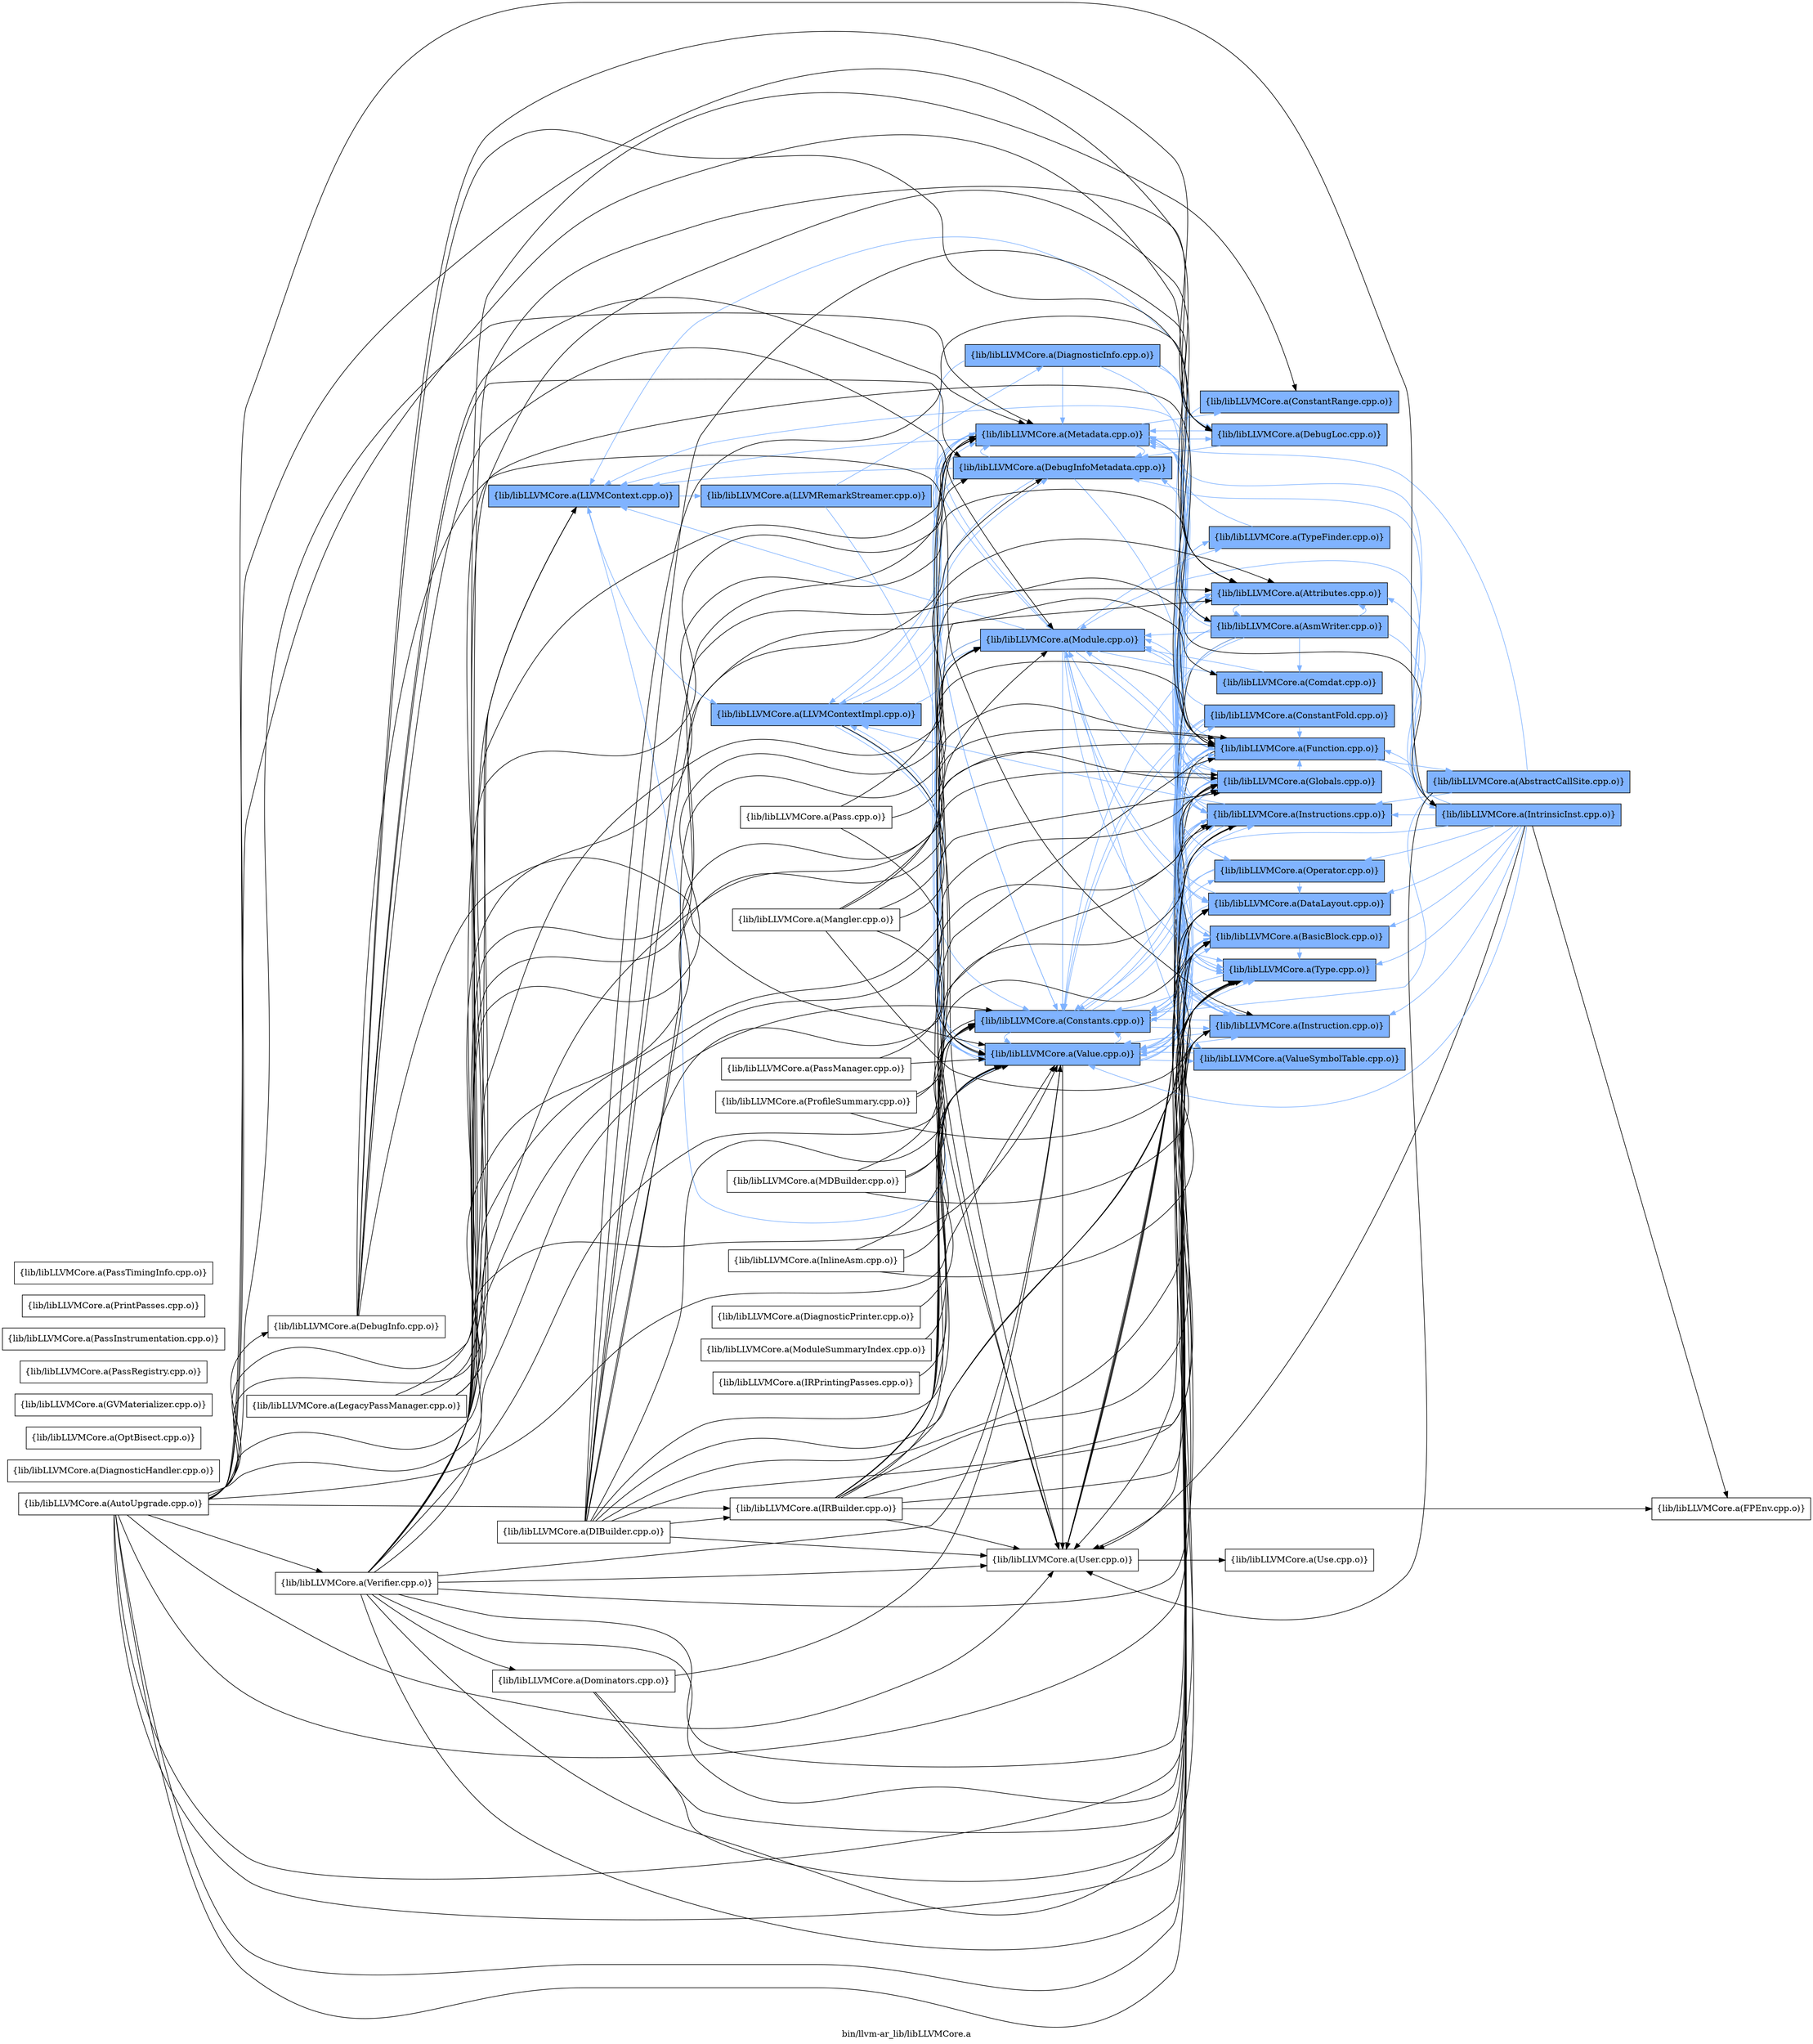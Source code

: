digraph "bin/llvm-ar_lib/libLLVMCore.a" {
	label="bin/llvm-ar_lib/libLLVMCore.a";
	rankdir=LR;
	{ rank=same; Node0x55871d95c728;  }
	{ rank=same; Node0x55871d95d4e8; Node0x55871d958e98;  }
	{ rank=same; Node0x55871d95d218; Node0x55871d95e618; Node0x55871d958948; Node0x55871d957c78; Node0x55871d9581c8; Node0x55871d95a0b8; Node0x55871d95c278;  }
	{ rank=same; Node0x55871d95e348; Node0x55871d95a338; Node0x55871d95ce58; Node0x55871d95c6d8; Node0x55871d960148; Node0x55871d95b328; Node0x55871d95a108; Node0x55871d95c188; Node0x55871d95c9a8; Node0x55871d95fe28; Node0x55871d95e6b8; Node0x55871d9593e8; Node0x55871d9598e8; Node0x55871d958998; Node0x55871d95d268; Node0x55871d95df38; Node0x55871d95ed48;  }
	{ rank=same; Node0x55871d960af8; Node0x55871d95cc28;  }
	{ rank=same; Node0x55871d95c728;  }
	{ rank=same; Node0x55871d95d4e8; Node0x55871d958e98;  }
	{ rank=same; Node0x55871d95d218; Node0x55871d95e618; Node0x55871d958948; Node0x55871d957c78; Node0x55871d9581c8; Node0x55871d95a0b8; Node0x55871d95c278;  }
	{ rank=same; Node0x55871d95e348; Node0x55871d95a338; Node0x55871d95ce58; Node0x55871d95c6d8; Node0x55871d960148; Node0x55871d95b328; Node0x55871d95a108; Node0x55871d95c188; Node0x55871d95c9a8; Node0x55871d95fe28; Node0x55871d95e6b8; Node0x55871d9593e8; Node0x55871d9598e8; Node0x55871d958998; Node0x55871d95d268; Node0x55871d95df38; Node0x55871d95ed48;  }
	{ rank=same; Node0x55871d960af8; Node0x55871d95cc28;  }

	Node0x55871d95c728 [shape=record,shape=box,group=1,style=filled,fillcolor="0.600000 0.5 1",label="{lib/libLLVMCore.a(LLVMContext.cpp.o)}"];
	Node0x55871d95c728 -> Node0x55871d95d4e8[color="0.600000 0.5 1"];
	Node0x55871d95c728 -> Node0x55871d958e98[color="0.600000 0.5 1"];
	Node0x55871d95d4e8 [shape=record,shape=box,group=1,style=filled,fillcolor="0.600000 0.5 1",label="{lib/libLLVMCore.a(LLVMContextImpl.cpp.o)}"];
	Node0x55871d95d4e8 -> Node0x55871d95d218[color="0.600000 0.5 1"];
	Node0x55871d95d4e8 -> Node0x55871d95e618[color="0.600000 0.5 1"];
	Node0x55871d95d4e8 -> Node0x55871d958948[color="0.600000 0.5 1"];
	Node0x55871d95d4e8 -> Node0x55871d957c78[color="0.600000 0.5 1"];
	Node0x55871d95d4e8 -> Node0x55871d9581c8;
	Node0x55871d95d4e8 -> Node0x55871d95a0b8[color="0.600000 0.5 1"];
	Node0x55871d958e98 [shape=record,shape=box,group=1,style=filled,fillcolor="0.600000 0.5 1",label="{lib/libLLVMCore.a(LLVMRemarkStreamer.cpp.o)}"];
	Node0x55871d958e98 -> Node0x55871d95c278[color="0.600000 0.5 1"];
	Node0x55871d958e98 -> Node0x55871d95a0b8[color="0.600000 0.5 1"];
	Node0x55871d95bff8 [shape=record,shape=box,group=0,label="{lib/libLLVMCore.a(DiagnosticPrinter.cpp.o)}"];
	Node0x55871d95bff8 -> Node0x55871d95a0b8;
	Node0x55871d95a0b8 [shape=record,shape=box,group=1,style=filled,fillcolor="0.600000 0.5 1",label="{lib/libLLVMCore.a(Value.cpp.o)}"];
	Node0x55871d95a0b8 -> Node0x55871d95c728[color="0.600000 0.5 1"];
	Node0x55871d95a0b8 -> Node0x55871d95e348[color="0.600000 0.5 1"];
	Node0x55871d95a0b8 -> Node0x55871d95d218[color="0.600000 0.5 1"];
	Node0x55871d95a0b8 -> Node0x55871d95a338[color="0.600000 0.5 1"];
	Node0x55871d95a0b8 -> Node0x55871d95ce58[color="0.600000 0.5 1"];
	Node0x55871d95a0b8 -> Node0x55871d95c6d8[color="0.600000 0.5 1"];
	Node0x55871d95a0b8 -> Node0x55871d95d268[color="0.600000 0.5 1"];
	Node0x55871d95a0b8 -> Node0x55871d95df38[color="0.600000 0.5 1"];
	Node0x55871d95a0b8 -> Node0x55871d95e6b8[color="0.600000 0.5 1"];
	Node0x55871d95a0b8 -> Node0x55871d95d4e8[color="0.600000 0.5 1"];
	Node0x55871d95a0b8 -> Node0x55871d958948[color="0.600000 0.5 1"];
	Node0x55871d95a0b8 -> Node0x55871d95a108[color="0.600000 0.5 1"];
	Node0x55871d95a0b8 -> Node0x55871d9581c8;
	Node0x55871d95a0b8 -> Node0x55871d9598e8[color="0.600000 0.5 1"];
	Node0x55871d95c278 [shape=record,shape=box,group=1,style=filled,fillcolor="0.600000 0.5 1",label="{lib/libLLVMCore.a(DiagnosticInfo.cpp.o)}"];
	Node0x55871d95c278 -> Node0x55871d95e348[color="0.600000 0.5 1"];
	Node0x55871d95c278 -> Node0x55871d95c6d8[color="0.600000 0.5 1"];
	Node0x55871d95c278 -> Node0x55871d95ed48[color="0.600000 0.5 1"];
	Node0x55871d95c278 -> Node0x55871d95c9a8[color="0.600000 0.5 1"];
	Node0x55871d95c278 -> Node0x55871d958948[color="0.600000 0.5 1"];
	Node0x55871d95c278 -> Node0x55871d95a0b8[color="0.600000 0.5 1"];
	Node0x55871d95e348 [shape=record,shape=box,group=1,style=filled,fillcolor="0.600000 0.5 1",label="{lib/libLLVMCore.a(Function.cpp.o)}"];
	Node0x55871d95e348 -> Node0x55871d95c728[color="0.600000 0.5 1"];
	Node0x55871d95e348 -> Node0x55871d95d218[color="0.600000 0.5 1"];
	Node0x55871d95e348 -> Node0x55871d95ce58[color="0.600000 0.5 1"];
	Node0x55871d95e348 -> Node0x55871d95d268[color="0.600000 0.5 1"];
	Node0x55871d95e348 -> Node0x55871d95df38[color="0.600000 0.5 1"];
	Node0x55871d95e348 -> Node0x55871d960af8[color="0.600000 0.5 1"];
	Node0x55871d95e348 -> Node0x55871d95e6b8[color="0.600000 0.5 1"];
	Node0x55871d95e348 -> Node0x55871d95cc28[color="0.600000 0.5 1"];
	Node0x55871d95e348 -> Node0x55871d958948[color="0.600000 0.5 1"];
	Node0x55871d95e348 -> Node0x55871d957c78[color="0.600000 0.5 1"];
	Node0x55871d95e348 -> Node0x55871d95a108[color="0.600000 0.5 1"];
	Node0x55871d95e348 -> Node0x55871d9581c8;
	Node0x55871d95e348 -> Node0x55871d95a0b8[color="0.600000 0.5 1"];
	Node0x55871d95e348 -> Node0x55871d9598e8[color="0.600000 0.5 1"];
	Node0x55871d95c6d8 [shape=record,shape=box,group=1,style=filled,fillcolor="0.600000 0.5 1",label="{lib/libLLVMCore.a(Instruction.cpp.o)}"];
	Node0x55871d95c6d8 -> Node0x55871d95d218[color="0.600000 0.5 1"];
	Node0x55871d95c6d8 -> Node0x55871d95ce58[color="0.600000 0.5 1"];
	Node0x55871d95c6d8 -> Node0x55871d95d268[color="0.600000 0.5 1"];
	Node0x55871d95c6d8 -> Node0x55871d95df38[color="0.600000 0.5 1"];
	Node0x55871d95c6d8 -> Node0x55871d958948[color="0.600000 0.5 1"];
	Node0x55871d95c6d8 -> Node0x55871d9581c8;
	Node0x55871d95c6d8 -> Node0x55871d95a0b8[color="0.600000 0.5 1"];
	Node0x55871d95ed48 [shape=record,shape=box,group=1,style=filled,fillcolor="0.600000 0.5 1",label="{lib/libLLVMCore.a(AsmWriter.cpp.o)}"];
	Node0x55871d95ed48 -> Node0x55871d95c728[color="0.600000 0.5 1"];
	Node0x55871d95ed48 -> Node0x55871d95e348[color="0.600000 0.5 1"];
	Node0x55871d95ed48 -> Node0x55871d95d218[color="0.600000 0.5 1"];
	Node0x55871d95ed48 -> Node0x55871d95a338[color="0.600000 0.5 1"];
	Node0x55871d95ed48 -> Node0x55871d95ce58[color="0.600000 0.5 1"];
	Node0x55871d95ed48 -> Node0x55871d95c6d8[color="0.600000 0.5 1"];
	Node0x55871d95ed48 -> Node0x55871d95d268[color="0.600000 0.5 1"];
	Node0x55871d95ed48 -> Node0x55871d95df38[color="0.600000 0.5 1"];
	Node0x55871d95ed48 -> Node0x55871d95e618[color="0.600000 0.5 1"];
	Node0x55871d95ed48 -> Node0x55871d95fe28[color="0.600000 0.5 1"];
	Node0x55871d95ed48 -> Node0x55871d960af8[color="0.600000 0.5 1"];
	Node0x55871d95ed48 -> Node0x55871d958948[color="0.600000 0.5 1"];
	Node0x55871d95ed48 -> Node0x55871d957c78[color="0.600000 0.5 1"];
	Node0x55871d95ed48 -> Node0x55871d95b328[color="0.600000 0.5 1"];
	Node0x55871d95ed48 -> Node0x55871d95a108[color="0.600000 0.5 1"];
	Node0x55871d95ed48 -> Node0x55871d9593e8[color="0.600000 0.5 1"];
	Node0x55871d95ed48 -> Node0x55871d9581c8;
	Node0x55871d95ed48 -> Node0x55871d95a0b8[color="0.600000 0.5 1"];
	Node0x55871d95c9a8 [shape=record,shape=box,group=1,style=filled,fillcolor="0.600000 0.5 1",label="{lib/libLLVMCore.a(DebugLoc.cpp.o)}"];
	Node0x55871d95c9a8 -> Node0x55871d95e618[color="0.600000 0.5 1"];
	Node0x55871d95c9a8 -> Node0x55871d958948[color="0.600000 0.5 1"];
	Node0x55871d958948 [shape=record,shape=box,group=1,style=filled,fillcolor="0.600000 0.5 1",label="{lib/libLLVMCore.a(Metadata.cpp.o)}"];
	Node0x55871d958948 -> Node0x55871d95c728[color="0.600000 0.5 1"];
	Node0x55871d958948 -> Node0x55871d95d218[color="0.600000 0.5 1"];
	Node0x55871d958948 -> Node0x55871d95c188[color="0.600000 0.5 1"];
	Node0x55871d958948 -> Node0x55871d95e618[color="0.600000 0.5 1"];
	Node0x55871d958948 -> Node0x55871d95c9a8[color="0.600000 0.5 1"];
	Node0x55871d958948 -> Node0x55871d95d4e8[color="0.600000 0.5 1"];
	Node0x55871d958948 -> Node0x55871d957c78[color="0.600000 0.5 1"];
	Node0x55871d958948 -> Node0x55871d95a108[color="0.600000 0.5 1"];
	Node0x55871d958948 -> Node0x55871d95a0b8[color="0.600000 0.5 1"];
	Node0x55871d95d218 [shape=record,shape=box,group=1,style=filled,fillcolor="0.600000 0.5 1",label="{lib/libLLVMCore.a(Constants.cpp.o)}"];
	Node0x55871d95d218 -> Node0x55871d95e348[color="0.600000 0.5 1"];
	Node0x55871d95d218 -> Node0x55871d95a338[color="0.600000 0.5 1"];
	Node0x55871d95d218 -> Node0x55871d95ce58[color="0.600000 0.5 1"];
	Node0x55871d95d218 -> Node0x55871d95c6d8[color="0.600000 0.5 1"];
	Node0x55871d95d218 -> Node0x55871d960148[color="0.600000 0.5 1"];
	Node0x55871d95d218 -> Node0x55871d95b328[color="0.600000 0.5 1"];
	Node0x55871d95d218 -> Node0x55871d95a108[color="0.600000 0.5 1"];
	Node0x55871d95d218 -> Node0x55871d9581c8;
	Node0x55871d95d218 -> Node0x55871d95a0b8[color="0.600000 0.5 1"];
	Node0x55871d95ce58 [shape=record,shape=box,group=1,style=filled,fillcolor="0.600000 0.5 1",label="{lib/libLLVMCore.a(Instructions.cpp.o)}"];
	Node0x55871d95ce58 -> Node0x55871d95e348[color="0.600000 0.5 1"];
	Node0x55871d95ce58 -> Node0x55871d95d218[color="0.600000 0.5 1"];
	Node0x55871d95ce58 -> Node0x55871d95c6d8[color="0.600000 0.5 1"];
	Node0x55871d95ce58 -> Node0x55871d95d268[color="0.600000 0.5 1"];
	Node0x55871d95ce58 -> Node0x55871d95df38[color="0.600000 0.5 1"];
	Node0x55871d95ce58 -> Node0x55871d95e6b8[color="0.600000 0.5 1"];
	Node0x55871d95ce58 -> Node0x55871d95d4e8[color="0.600000 0.5 1"];
	Node0x55871d95ce58 -> Node0x55871d958948[color="0.600000 0.5 1"];
	Node0x55871d95ce58 -> Node0x55871d957c78[color="0.600000 0.5 1"];
	Node0x55871d95ce58 -> Node0x55871d95a108[color="0.600000 0.5 1"];
	Node0x55871d95ce58 -> Node0x55871d9581c8;
	Node0x55871d95ce58 -> Node0x55871d95a0b8[color="0.600000 0.5 1"];
	Node0x55871d95d268 [shape=record,shape=box,group=1,style=filled,fillcolor="0.600000 0.5 1",label="{lib/libLLVMCore.a(BasicBlock.cpp.o)}"];
	Node0x55871d95d268 -> Node0x55871d95d218[color="0.600000 0.5 1"];
	Node0x55871d95d268 -> Node0x55871d95c6d8[color="0.600000 0.5 1"];
	Node0x55871d95d268 -> Node0x55871d958948[color="0.600000 0.5 1"];
	Node0x55871d95d268 -> Node0x55871d95a108[color="0.600000 0.5 1"];
	Node0x55871d95d268 -> Node0x55871d9581c8;
	Node0x55871d95d268 -> Node0x55871d95a0b8[color="0.600000 0.5 1"];
	Node0x55871d95d268 -> Node0x55871d9598e8[color="0.600000 0.5 1"];
	Node0x55871d95df38 [shape=record,shape=box,group=1,style=filled,fillcolor="0.600000 0.5 1",label="{lib/libLLVMCore.a(Attributes.cpp.o)}"];
	Node0x55871d95df38 -> Node0x55871d95e348[color="0.600000 0.5 1"];
	Node0x55871d95df38 -> Node0x55871d95ed48[color="0.600000 0.5 1"];
	Node0x55871d960af8 [shape=record,shape=box,group=1,style=filled,fillcolor="0.600000 0.5 1",label="{lib/libLLVMCore.a(IntrinsicInst.cpp.o)}"];
	Node0x55871d960af8 -> Node0x55871d95e348[color="0.600000 0.5 1"];
	Node0x55871d960af8 -> Node0x55871d95d218[color="0.600000 0.5 1"];
	Node0x55871d960af8 -> Node0x55871d95ce58[color="0.600000 0.5 1"];
	Node0x55871d960af8 -> Node0x55871d95c6d8[color="0.600000 0.5 1"];
	Node0x55871d960af8 -> Node0x55871d95d268[color="0.600000 0.5 1"];
	Node0x55871d960af8 -> Node0x55871d95df38[color="0.600000 0.5 1"];
	Node0x55871d960af8 -> Node0x55871d95e618[color="0.600000 0.5 1"];
	Node0x55871d960af8 -> Node0x55871d95e6b8[color="0.600000 0.5 1"];
	Node0x55871d960af8 -> Node0x55871d960378;
	Node0x55871d960af8 -> Node0x55871d958948[color="0.600000 0.5 1"];
	Node0x55871d960af8 -> Node0x55871d957c78[color="0.600000 0.5 1"];
	Node0x55871d960af8 -> Node0x55871d95b328[color="0.600000 0.5 1"];
	Node0x55871d960af8 -> Node0x55871d95a108[color="0.600000 0.5 1"];
	Node0x55871d960af8 -> Node0x55871d9581c8;
	Node0x55871d960af8 -> Node0x55871d95a0b8[color="0.600000 0.5 1"];
	Node0x55871d95e6b8 [shape=record,shape=box,group=1,style=filled,fillcolor="0.600000 0.5 1",label="{lib/libLLVMCore.a(DataLayout.cpp.o)}"];
	Node0x55871d95e6b8 -> Node0x55871d95a338[color="0.600000 0.5 1"];
	Node0x55871d95e6b8 -> Node0x55871d957c78[color="0.600000 0.5 1"];
	Node0x55871d95e6b8 -> Node0x55871d95a108[color="0.600000 0.5 1"];
	Node0x55871d95cc28 [shape=record,shape=box,group=1,style=filled,fillcolor="0.600000 0.5 1",label="{lib/libLLVMCore.a(AbstractCallSite.cpp.o)}"];
	Node0x55871d95cc28 -> Node0x55871d95d218[color="0.600000 0.5 1"];
	Node0x55871d95cc28 -> Node0x55871d95ce58[color="0.600000 0.5 1"];
	Node0x55871d95cc28 -> Node0x55871d958948[color="0.600000 0.5 1"];
	Node0x55871d95cc28 -> Node0x55871d9581c8;
	Node0x55871d957c78 [shape=record,shape=box,group=1,style=filled,fillcolor="0.600000 0.5 1",label="{lib/libLLVMCore.a(Module.cpp.o)}"];
	Node0x55871d957c78 -> Node0x55871d95c728[color="0.600000 0.5 1"];
	Node0x55871d957c78 -> Node0x55871d95e348[color="0.600000 0.5 1"];
	Node0x55871d957c78 -> Node0x55871d95d218[color="0.600000 0.5 1"];
	Node0x55871d957c78 -> Node0x55871d95a338[color="0.600000 0.5 1"];
	Node0x55871d957c78 -> Node0x55871d95fe28[color="0.600000 0.5 1"];
	Node0x55871d957c78 -> Node0x55871d95e6b8[color="0.600000 0.5 1"];
	Node0x55871d957c78 -> Node0x55871d958948[color="0.600000 0.5 1"];
	Node0x55871d957c78 -> Node0x55871d95a108[color="0.600000 0.5 1"];
	Node0x55871d957c78 -> Node0x55871d9593e8[color="0.600000 0.5 1"];
	Node0x55871d957c78 -> Node0x55871d9581c8;
	Node0x55871d957c78 -> Node0x55871d95a0b8[color="0.600000 0.5 1"];
	Node0x55871d957c78 -> Node0x55871d9598e8[color="0.600000 0.5 1"];
	Node0x55871d95a108 [shape=record,shape=box,group=1,style=filled,fillcolor="0.600000 0.5 1",label="{lib/libLLVMCore.a(Type.cpp.o)}"];
	Node0x55871d95a108 -> Node0x55871d95d218[color="0.600000 0.5 1"];
	Node0x55871d9581c8 [shape=record,shape=box,group=0,label="{lib/libLLVMCore.a(User.cpp.o)}"];
	Node0x55871d9581c8 -> Node0x55871d958998;
	Node0x55871d9598e8 [shape=record,shape=box,group=1,style=filled,fillcolor="0.600000 0.5 1",label="{lib/libLLVMCore.a(ValueSymbolTable.cpp.o)}"];
	Node0x55871d9598e8 -> Node0x55871d95a0b8[color="0.600000 0.5 1"];
	Node0x55871d95a338 [shape=record,shape=box,group=1,style=filled,fillcolor="0.600000 0.5 1",label="{lib/libLLVMCore.a(Globals.cpp.o)}"];
	Node0x55871d95a338 -> Node0x55871d95e348[color="0.600000 0.5 1"];
	Node0x55871d95a338 -> Node0x55871d95d218[color="0.600000 0.5 1"];
	Node0x55871d95a338 -> Node0x55871d958948[color="0.600000 0.5 1"];
	Node0x55871d95a338 -> Node0x55871d957c78[color="0.600000 0.5 1"];
	Node0x55871d95a338 -> Node0x55871d95a108[color="0.600000 0.5 1"];
	Node0x55871d95a338 -> Node0x55871d9581c8;
	Node0x55871d95a338 -> Node0x55871d95a0b8[color="0.600000 0.5 1"];
	Node0x55871d960148 [shape=record,shape=box,group=1,style=filled,fillcolor="0.600000 0.5 1",label="{lib/libLLVMCore.a(ConstantFold.cpp.o)}"];
	Node0x55871d960148 -> Node0x55871d95e348[color="0.600000 0.5 1"];
	Node0x55871d960148 -> Node0x55871d95d218[color="0.600000 0.5 1"];
	Node0x55871d960148 -> Node0x55871d95a338[color="0.600000 0.5 1"];
	Node0x55871d960148 -> Node0x55871d95ce58[color="0.600000 0.5 1"];
	Node0x55871d960148 -> Node0x55871d957c78[color="0.600000 0.5 1"];
	Node0x55871d960148 -> Node0x55871d95b328[color="0.600000 0.5 1"];
	Node0x55871d960148 -> Node0x55871d95a108[color="0.600000 0.5 1"];
	Node0x55871d960148 -> Node0x55871d95a0b8[color="0.600000 0.5 1"];
	Node0x55871d95b328 [shape=record,shape=box,group=1,style=filled,fillcolor="0.600000 0.5 1",label="{lib/libLLVMCore.a(Operator.cpp.o)}"];
	Node0x55871d95b328 -> Node0x55871d95d218[color="0.600000 0.5 1"];
	Node0x55871d95b328 -> Node0x55871d95e6b8[color="0.600000 0.5 1"];
	Node0x55871d95b328 -> Node0x55871d95a108[color="0.600000 0.5 1"];
	Node0x55871d95c188 [shape=record,shape=box,group=1,style=filled,fillcolor="0.600000 0.5 1",label="{lib/libLLVMCore.a(ConstantRange.cpp.o)}"];
	Node0x55871d95c188 -> Node0x55871d95ce58[color="0.600000 0.5 1"];
	Node0x55871d95e618 [shape=record,shape=box,group=1,style=filled,fillcolor="0.600000 0.5 1",label="{lib/libLLVMCore.a(DebugInfoMetadata.cpp.o)}"];
	Node0x55871d95e618 -> Node0x55871d95c728[color="0.600000 0.5 1"];
	Node0x55871d95e618 -> Node0x55871d95d218[color="0.600000 0.5 1"];
	Node0x55871d95e618 -> Node0x55871d95d4e8[color="0.600000 0.5 1"];
	Node0x55871d95e618 -> Node0x55871d958948[color="0.600000 0.5 1"];
	Node0x55871d95e618 -> Node0x55871d95a108[color="0.600000 0.5 1"];
	Node0x55871d95fe28 [shape=record,shape=box,group=1,style=filled,fillcolor="0.600000 0.5 1",label="{lib/libLLVMCore.a(Comdat.cpp.o)}"];
	Node0x55871d95fe28 -> Node0x55871d957c78[color="0.600000 0.5 1"];
	Node0x55871d9593e8 [shape=record,shape=box,group=1,style=filled,fillcolor="0.600000 0.5 1",label="{lib/libLLVMCore.a(TypeFinder.cpp.o)}"];
	Node0x55871d9593e8 -> Node0x55871d95e348[color="0.600000 0.5 1"];
	Node0x55871d9593e8 -> Node0x55871d95a338[color="0.600000 0.5 1"];
	Node0x55871d9593e8 -> Node0x55871d958948[color="0.600000 0.5 1"];
	Node0x55871d960378 [shape=record,shape=box,group=0,label="{lib/libLLVMCore.a(FPEnv.cpp.o)}"];
	Node0x55871d95bd78 [shape=record,shape=box,group=0,label="{lib/libLLVMCore.a(DebugInfo.cpp.o)}"];
	Node0x55871d95bd78 -> Node0x55871d95e348;
	Node0x55871d95bd78 -> Node0x55871d95c6d8;
	Node0x55871d95bd78 -> Node0x55871d95e618;
	Node0x55871d95bd78 -> Node0x55871d95c9a8;
	Node0x55871d95bd78 -> Node0x55871d958948;
	Node0x55871d95bd78 -> Node0x55871d957c78;
	Node0x55871d95bd78 -> Node0x55871d95a0b8;
	Node0x55871d95e398 [shape=record,shape=box,group=0,label="{lib/libLLVMCore.a(DIBuilder.cpp.o)}"];
	Node0x55871d95e398 -> Node0x55871d95e348;
	Node0x55871d95e398 -> Node0x55871d95d218;
	Node0x55871d95e398 -> Node0x55871d95ce58;
	Node0x55871d95e398 -> Node0x55871d95c6d8;
	Node0x55871d95e398 -> Node0x55871d95d268;
	Node0x55871d95e398 -> Node0x55871d95df38;
	Node0x55871d95e398 -> Node0x55871d95e618;
	Node0x55871d95e398 -> Node0x55871d95c9a8;
	Node0x55871d95e398 -> Node0x55871d95d718;
	Node0x55871d95e398 -> Node0x55871d958948;
	Node0x55871d95e398 -> Node0x55871d957c78;
	Node0x55871d95e398 -> Node0x55871d95a108;
	Node0x55871d95e398 -> Node0x55871d9581c8;
	Node0x55871d95e398 -> Node0x55871d95a0b8;
	Node0x55871d95d718 [shape=record,shape=box,group=0,label="{lib/libLLVMCore.a(IRBuilder.cpp.o)}"];
	Node0x55871d95d718 -> Node0x55871d95e348;
	Node0x55871d95d718 -> Node0x55871d95d218;
	Node0x55871d95d718 -> Node0x55871d95a338;
	Node0x55871d95d718 -> Node0x55871d95ce58;
	Node0x55871d95d718 -> Node0x55871d95c6d8;
	Node0x55871d95d718 -> Node0x55871d95d268;
	Node0x55871d95d718 -> Node0x55871d95df38;
	Node0x55871d95d718 -> Node0x55871d95e6b8;
	Node0x55871d95d718 -> Node0x55871d960378;
	Node0x55871d95d718 -> Node0x55871d958948;
	Node0x55871d95d718 -> Node0x55871d95a108;
	Node0x55871d95d718 -> Node0x55871d9581c8;
	Node0x55871d95d718 -> Node0x55871d95a0b8;
	Node0x55871d95a248 [shape=record,shape=box,group=0,label="{lib/libLLVMCore.a(DiagnosticHandler.cpp.o)}"];
	Node0x55871d9582b8 [shape=record,shape=box,group=0,label="{lib/libLLVMCore.a(MDBuilder.cpp.o)}"];
	Node0x55871d9582b8 -> Node0x55871d95d218;
	Node0x55871d9582b8 -> Node0x55871d958948;
	Node0x55871d9582b8 -> Node0x55871d95a108;
	Node0x55871d9582b8 -> Node0x55871d95a0b8;
	Node0x55871d956fa8 [shape=record,shape=box,group=0,label="{lib/libLLVMCore.a(ModuleSummaryIndex.cpp.o)}"];
	Node0x55871d956fa8 -> Node0x55871d95a0b8;
	Node0x55871d95baa8 [shape=record,shape=box,group=0,label="{lib/libLLVMCore.a(OptBisect.cpp.o)}"];
	Node0x55871d95ad88 [shape=record,shape=box,group=0,label="{lib/libLLVMCore.a(ProfileSummary.cpp.o)}"];
	Node0x55871d95ad88 -> Node0x55871d95d218;
	Node0x55871d95ad88 -> Node0x55871d958948;
	Node0x55871d95ad88 -> Node0x55871d95a108;
	Node0x55871d958998 [shape=record,shape=box,group=0,label="{lib/libLLVMCore.a(Use.cpp.o)}"];
	Node0x55871d95a978 [shape=record,shape=box,group=0,label="{lib/libLLVMCore.a(Mangler.cpp.o)}"];
	Node0x55871d95a978 -> Node0x55871d95e348;
	Node0x55871d95a978 -> Node0x55871d95a338;
	Node0x55871d95a978 -> Node0x55871d95df38;
	Node0x55871d95a978 -> Node0x55871d95e6b8;
	Node0x55871d95a978 -> Node0x55871d957c78;
	Node0x55871d95a978 -> Node0x55871d95a0b8;
	Node0x55871d9599d8 [shape=record,shape=box,group=0,label="{lib/libLLVMCore.a(AutoUpgrade.cpp.o)}"];
	Node0x55871d9599d8 -> Node0x55871d95c728;
	Node0x55871d9599d8 -> Node0x55871d95e348;
	Node0x55871d9599d8 -> Node0x55871d95d218;
	Node0x55871d9599d8 -> Node0x55871d95a338;
	Node0x55871d9599d8 -> Node0x55871d95ce58;
	Node0x55871d9599d8 -> Node0x55871d95c6d8;
	Node0x55871d9599d8 -> Node0x55871d95d268;
	Node0x55871d9599d8 -> Node0x55871d95df38;
	Node0x55871d9599d8 -> Node0x55871d960af8;
	Node0x55871d9599d8 -> Node0x55871d95e6b8;
	Node0x55871d9599d8 -> Node0x55871d95bd78;
	Node0x55871d9599d8 -> Node0x55871d95d718;
	Node0x55871d9599d8 -> Node0x55871d958948;
	Node0x55871d9599d8 -> Node0x55871d957c78;
	Node0x55871d9599d8 -> Node0x55871d95a108;
	Node0x55871d9599d8 -> Node0x55871d9581c8;
	Node0x55871d9599d8 -> Node0x55871d95a0b8;
	Node0x55871d9599d8 -> Node0x55871d95bb48;
	Node0x55871d95bb48 [shape=record,shape=box,group=0,label="{lib/libLLVMCore.a(Verifier.cpp.o)}"];
	Node0x55871d95bb48 -> Node0x55871d95c728;
	Node0x55871d95bb48 -> Node0x55871d95e348;
	Node0x55871d95bb48 -> Node0x55871d95d218;
	Node0x55871d95bb48 -> Node0x55871d95a338;
	Node0x55871d95bb48 -> Node0x55871d95c188;
	Node0x55871d95bb48 -> Node0x55871d95ce58;
	Node0x55871d95bb48 -> Node0x55871d95c6d8;
	Node0x55871d95bb48 -> Node0x55871d95d268;
	Node0x55871d95bb48 -> Node0x55871d95df38;
	Node0x55871d95bb48 -> Node0x55871d95ed48;
	Node0x55871d95bb48 -> Node0x55871d95e618;
	Node0x55871d95bb48 -> Node0x55871d95fe28;
	Node0x55871d95bb48 -> Node0x55871d960af8;
	Node0x55871d95bb48 -> Node0x55871d95e6b8;
	Node0x55871d95bb48 -> Node0x55871d95c9a8;
	Node0x55871d95bb48 -> Node0x55871d958948;
	Node0x55871d95bb48 -> Node0x55871d957c78;
	Node0x55871d95bb48 -> Node0x55871d95a108;
	Node0x55871d95bb48 -> Node0x55871d9581c8;
	Node0x55871d95bb48 -> Node0x55871d95a0b8;
	Node0x55871d95bb48 -> Node0x55871d95d6c8;
	Node0x55871d95b918 [shape=record,shape=box,group=0,label="{lib/libLLVMCore.a(GVMaterializer.cpp.o)}"];
	Node0x55871d95af68 [shape=record,shape=box,group=0,label="{lib/libLLVMCore.a(InlineAsm.cpp.o)}"];
	Node0x55871d95af68 -> Node0x55871d95d218;
	Node0x55871d95af68 -> Node0x55871d95a108;
	Node0x55871d95af68 -> Node0x55871d95a0b8;
	Node0x55871d95d6c8 [shape=record,shape=box,group=0,label="{lib/libLLVMCore.a(Dominators.cpp.o)}"];
	Node0x55871d95d6c8 -> Node0x55871d95c6d8;
	Node0x55871d95d6c8 -> Node0x55871d95d268;
	Node0x55871d95d6c8 -> Node0x55871d95a0b8;
	Node0x55871d95a888 [shape=record,shape=box,group=0,label="{lib/libLLVMCore.a(PassRegistry.cpp.o)}"];
	Node0x55871d95cc78 [shape=record,shape=box,group=0,label="{lib/libLLVMCore.a(PassManager.cpp.o)}"];
	Node0x55871d95cc78 -> Node0x55871d95a338;
	Node0x55871d95cc78 -> Node0x55871d95a0b8;
	Node0x55871d95c9f8 [shape=record,shape=box,group=0,label="{lib/libLLVMCore.a(PassInstrumentation.cpp.o)}"];
	Node0x55871d9583a8 [shape=record,shape=box,group=0,label="{lib/libLLVMCore.a(Pass.cpp.o)}"];
	Node0x55871d9583a8 -> Node0x55871d95e348;
	Node0x55871d9583a8 -> Node0x55871d95df38;
	Node0x55871d9583a8 -> Node0x55871d95a0b8;
	Node0x55871d958678 [shape=record,shape=box,group=0,label="{lib/libLLVMCore.a(IRPrintingPasses.cpp.o)}"];
	Node0x55871d958678 -> Node0x55871d95a0b8;
	Node0x55871d957fe8 [shape=record,shape=box,group=0,label="{lib/libLLVMCore.a(PrintPasses.cpp.o)}"];
	Node0x55871d956dc8 [shape=record,shape=box,group=0,label="{lib/libLLVMCore.a(LegacyPassManager.cpp.o)}"];
	Node0x55871d956dc8 -> Node0x55871d95c728;
	Node0x55871d956dc8 -> Node0x55871d95e348;
	Node0x55871d956dc8 -> Node0x55871d95a338;
	Node0x55871d956dc8 -> Node0x55871d95a0b8;
	Node0x55871d95b698 [shape=record,shape=box,group=0,label="{lib/libLLVMCore.a(PassTimingInfo.cpp.o)}"];
}
